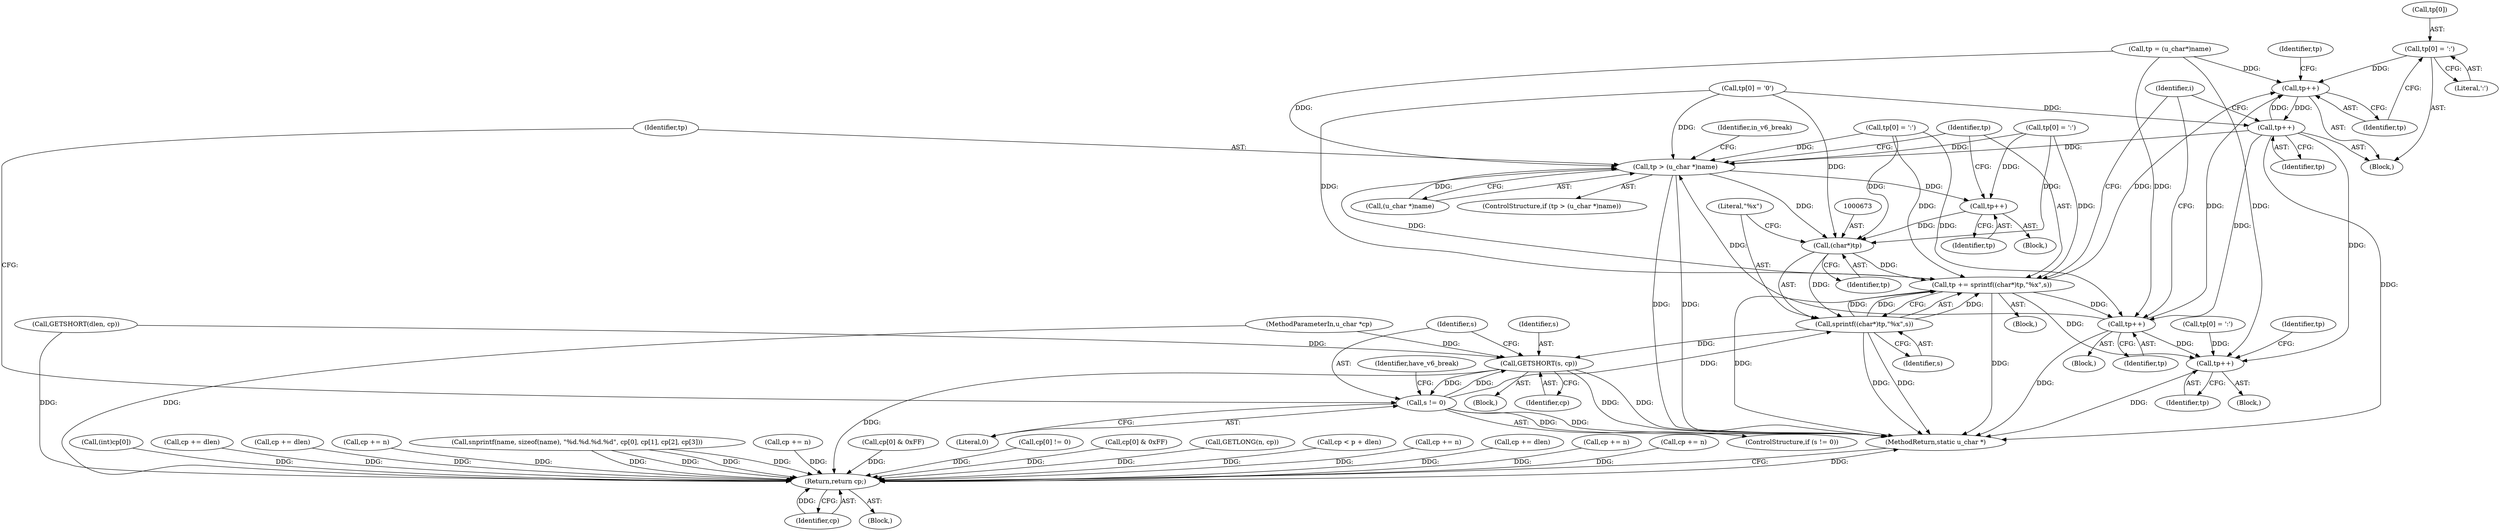 digraph "0_php-src_b34d7849ed90ced9345f8ea1c59bc8d101c18468@array" {
"1000701" [label="(Call,tp[0] = ':')"];
"1000706" [label="(Call,tp++)"];
"1000713" [label="(Call,tp++)"];
"1000653" [label="(Call,tp > (u_char *)name)"];
"1000667" [label="(Call,tp++)"];
"1000672" [label="(Call,(char*)tp)"];
"1000669" [label="(Call,tp += sprintf((char*)tp,\"%x\",s))"];
"1000694" [label="(Call,tp++)"];
"1000725" [label="(Call,tp++)"];
"1000671" [label="(Call,sprintf((char*)tp,\"%x\",s))"];
"1000644" [label="(Call,GETSHORT(s, cp))"];
"1000648" [label="(Call,s != 0)"];
"1001217" [label="(Return,return cp;)"];
"1000642" [label="(Identifier,i)"];
"1000654" [label="(Identifier,tp)"];
"1000714" [label="(Identifier,tp)"];
"1000701" [label="(Call,tp[0] = ':')"];
"1000707" [label="(Identifier,tp)"];
"1000669" [label="(Call,tp += sprintf((char*)tp,\"%x\",s))"];
"1000720" [label="(Call,tp[0] = ':')"];
"1000681" [label="(Identifier,have_v6_break)"];
"1000758" [label="(Call,(int)cp[0])"];
"1000273" [label="(Call,cp += dlen)"];
"1000651" [label="(Block,)"];
"1000658" [label="(Block,)"];
"1000710" [label="(Identifier,tp)"];
"1001213" [label="(Call,cp += dlen)"];
"1000655" [label="(Call,(u_char *)name)"];
"1001079" [label="(Call,cp += n)"];
"1000650" [label="(Literal,0)"];
"1000649" [label="(Identifier,s)"];
"1000647" [label="(ControlStructure,if (s != 0))"];
"1000644" [label="(Call,GETSHORT(s, cp))"];
"1001218" [label="(Identifier,cp)"];
"1000702" [label="(Call,tp[0])"];
"1000629" [label="(Call,tp = (u_char*)name)"];
"1000671" [label="(Call,sprintf((char*)tp,\"%x\",s))"];
"1000250" [label="(Call,snprintf(name, sizeof(name), \"%d.%d.%d.%d\", cp[0], cp[1], cp[2], cp[3]))"];
"1001014" [label="(Call,cp += n)"];
"1001217" [label="(Return,return cp;)"];
"1001219" [label="(MethodReturn,static u_char *)"];
"1000719" [label="(Block,)"];
"1000643" [label="(Block,)"];
"1000695" [label="(Identifier,tp)"];
"1000675" [label="(Literal,\"%x\")"];
"1000672" [label="(Call,(char*)tp)"];
"1000689" [label="(Call,tp[0] = ':')"];
"1000676" [label="(Identifier,s)"];
"1000167" [label="(Call,GETSHORT(dlen, cp))"];
"1000706" [label="(Call,tp++)"];
"1000674" [label="(Identifier,tp)"];
"1000645" [label="(Identifier,s)"];
"1000653" [label="(Call,tp > (u_char *)name)"];
"1000830" [label="(Call,cp[0] & 0xFF)"];
"1000705" [label="(Literal,':')"];
"1000113" [label="(Block,)"];
"1000694" [label="(Call,tp++)"];
"1000667" [label="(Call,tp++)"];
"1000670" [label="(Identifier,tp)"];
"1000726" [label="(Identifier,tp)"];
"1000652" [label="(ControlStructure,if (tp > (u_char *)name))"];
"1000668" [label="(Identifier,tp)"];
"1000646" [label="(Identifier,cp)"];
"1000107" [label="(MethodParameterIn,u_char *cp)"];
"1000802" [label="(Call,cp[0] != 0)"];
"1000648" [label="(Call,s != 0)"];
"1001154" [label="(Call,cp[0] & 0xFF)"];
"1000700" [label="(Block,)"];
"1000619" [label="(Call,GETLONG(n, cp))"];
"1000984" [label="(Call,cp < p + dlen)"];
"1000682" [label="(Block,)"];
"1000662" [label="(Call,tp[0] = ':')"];
"1000725" [label="(Call,tp++)"];
"1000352" [label="(Call,cp += n)"];
"1000491" [label="(Call,cp += dlen)"];
"1000406" [label="(Call,cp += n)"];
"1000713" [label="(Call,tp++)"];
"1001196" [label="(Call,cp += n)"];
"1000729" [label="(Identifier,tp)"];
"1000708" [label="(Call,tp[0] = '0')"];
"1000660" [label="(Identifier,in_v6_break)"];
"1000701" -> "1000700"  [label="AST: "];
"1000701" -> "1000705"  [label="CFG: "];
"1000702" -> "1000701"  [label="AST: "];
"1000705" -> "1000701"  [label="AST: "];
"1000707" -> "1000701"  [label="CFG: "];
"1000701" -> "1000706"  [label="DDG: "];
"1000706" -> "1000700"  [label="AST: "];
"1000706" -> "1000707"  [label="CFG: "];
"1000707" -> "1000706"  [label="AST: "];
"1000710" -> "1000706"  [label="CFG: "];
"1000713" -> "1000706"  [label="DDG: "];
"1000629" -> "1000706"  [label="DDG: "];
"1000694" -> "1000706"  [label="DDG: "];
"1000669" -> "1000706"  [label="DDG: "];
"1000706" -> "1000713"  [label="DDG: "];
"1000713" -> "1000700"  [label="AST: "];
"1000713" -> "1000714"  [label="CFG: "];
"1000714" -> "1000713"  [label="AST: "];
"1000642" -> "1000713"  [label="CFG: "];
"1000713" -> "1001219"  [label="DDG: "];
"1000713" -> "1000653"  [label="DDG: "];
"1000713" -> "1000694"  [label="DDG: "];
"1000708" -> "1000713"  [label="DDG: "];
"1000713" -> "1000725"  [label="DDG: "];
"1000653" -> "1000652"  [label="AST: "];
"1000653" -> "1000655"  [label="CFG: "];
"1000654" -> "1000653"  [label="AST: "];
"1000655" -> "1000653"  [label="AST: "];
"1000660" -> "1000653"  [label="CFG: "];
"1000670" -> "1000653"  [label="CFG: "];
"1000653" -> "1001219"  [label="DDG: "];
"1000653" -> "1001219"  [label="DDG: "];
"1000629" -> "1000653"  [label="DDG: "];
"1000708" -> "1000653"  [label="DDG: "];
"1000689" -> "1000653"  [label="DDG: "];
"1000669" -> "1000653"  [label="DDG: "];
"1000694" -> "1000653"  [label="DDG: "];
"1000662" -> "1000653"  [label="DDG: "];
"1000655" -> "1000653"  [label="DDG: "];
"1000653" -> "1000667"  [label="DDG: "];
"1000653" -> "1000672"  [label="DDG: "];
"1000667" -> "1000658"  [label="AST: "];
"1000667" -> "1000668"  [label="CFG: "];
"1000668" -> "1000667"  [label="AST: "];
"1000670" -> "1000667"  [label="CFG: "];
"1000662" -> "1000667"  [label="DDG: "];
"1000667" -> "1000672"  [label="DDG: "];
"1000672" -> "1000671"  [label="AST: "];
"1000672" -> "1000674"  [label="CFG: "];
"1000673" -> "1000672"  [label="AST: "];
"1000674" -> "1000672"  [label="AST: "];
"1000675" -> "1000672"  [label="CFG: "];
"1000672" -> "1000669"  [label="DDG: "];
"1000672" -> "1000671"  [label="DDG: "];
"1000708" -> "1000672"  [label="DDG: "];
"1000662" -> "1000672"  [label="DDG: "];
"1000689" -> "1000672"  [label="DDG: "];
"1000669" -> "1000651"  [label="AST: "];
"1000669" -> "1000671"  [label="CFG: "];
"1000670" -> "1000669"  [label="AST: "];
"1000671" -> "1000669"  [label="AST: "];
"1000642" -> "1000669"  [label="CFG: "];
"1000669" -> "1001219"  [label="DDG: "];
"1000669" -> "1001219"  [label="DDG: "];
"1000671" -> "1000669"  [label="DDG: "];
"1000671" -> "1000669"  [label="DDG: "];
"1000671" -> "1000669"  [label="DDG: "];
"1000708" -> "1000669"  [label="DDG: "];
"1000662" -> "1000669"  [label="DDG: "];
"1000689" -> "1000669"  [label="DDG: "];
"1000669" -> "1000694"  [label="DDG: "];
"1000669" -> "1000725"  [label="DDG: "];
"1000694" -> "1000682"  [label="AST: "];
"1000694" -> "1000695"  [label="CFG: "];
"1000695" -> "1000694"  [label="AST: "];
"1000642" -> "1000694"  [label="CFG: "];
"1000694" -> "1001219"  [label="DDG: "];
"1000629" -> "1000694"  [label="DDG: "];
"1000689" -> "1000694"  [label="DDG: "];
"1000694" -> "1000725"  [label="DDG: "];
"1000725" -> "1000719"  [label="AST: "];
"1000725" -> "1000726"  [label="CFG: "];
"1000726" -> "1000725"  [label="AST: "];
"1000729" -> "1000725"  [label="CFG: "];
"1000725" -> "1001219"  [label="DDG: "];
"1000629" -> "1000725"  [label="DDG: "];
"1000720" -> "1000725"  [label="DDG: "];
"1000671" -> "1000676"  [label="CFG: "];
"1000675" -> "1000671"  [label="AST: "];
"1000676" -> "1000671"  [label="AST: "];
"1000671" -> "1001219"  [label="DDG: "];
"1000671" -> "1001219"  [label="DDG: "];
"1000671" -> "1000644"  [label="DDG: "];
"1000648" -> "1000671"  [label="DDG: "];
"1000644" -> "1000643"  [label="AST: "];
"1000644" -> "1000646"  [label="CFG: "];
"1000645" -> "1000644"  [label="AST: "];
"1000646" -> "1000644"  [label="AST: "];
"1000649" -> "1000644"  [label="CFG: "];
"1000644" -> "1001219"  [label="DDG: "];
"1000644" -> "1001219"  [label="DDG: "];
"1000648" -> "1000644"  [label="DDG: "];
"1000167" -> "1000644"  [label="DDG: "];
"1000107" -> "1000644"  [label="DDG: "];
"1000644" -> "1000648"  [label="DDG: "];
"1000644" -> "1001217"  [label="DDG: "];
"1000648" -> "1000647"  [label="AST: "];
"1000648" -> "1000650"  [label="CFG: "];
"1000649" -> "1000648"  [label="AST: "];
"1000650" -> "1000648"  [label="AST: "];
"1000654" -> "1000648"  [label="CFG: "];
"1000681" -> "1000648"  [label="CFG: "];
"1000648" -> "1001219"  [label="DDG: "];
"1000648" -> "1001219"  [label="DDG: "];
"1001217" -> "1000113"  [label="AST: "];
"1001217" -> "1001218"  [label="CFG: "];
"1001218" -> "1001217"  [label="AST: "];
"1001219" -> "1001217"  [label="CFG: "];
"1001217" -> "1001219"  [label="DDG: "];
"1001218" -> "1001217"  [label="DDG: "];
"1001154" -> "1001217"  [label="DDG: "];
"1000406" -> "1001217"  [label="DDG: "];
"1000250" -> "1001217"  [label="DDG: "];
"1000250" -> "1001217"  [label="DDG: "];
"1000250" -> "1001217"  [label="DDG: "];
"1000250" -> "1001217"  [label="DDG: "];
"1001213" -> "1001217"  [label="DDG: "];
"1000830" -> "1001217"  [label="DDG: "];
"1001079" -> "1001217"  [label="DDG: "];
"1001196" -> "1001217"  [label="DDG: "];
"1000802" -> "1001217"  [label="DDG: "];
"1001014" -> "1001217"  [label="DDG: "];
"1000167" -> "1001217"  [label="DDG: "];
"1000619" -> "1001217"  [label="DDG: "];
"1000352" -> "1001217"  [label="DDG: "];
"1000758" -> "1001217"  [label="DDG: "];
"1000273" -> "1001217"  [label="DDG: "];
"1000984" -> "1001217"  [label="DDG: "];
"1000491" -> "1001217"  [label="DDG: "];
"1000107" -> "1001217"  [label="DDG: "];
}
